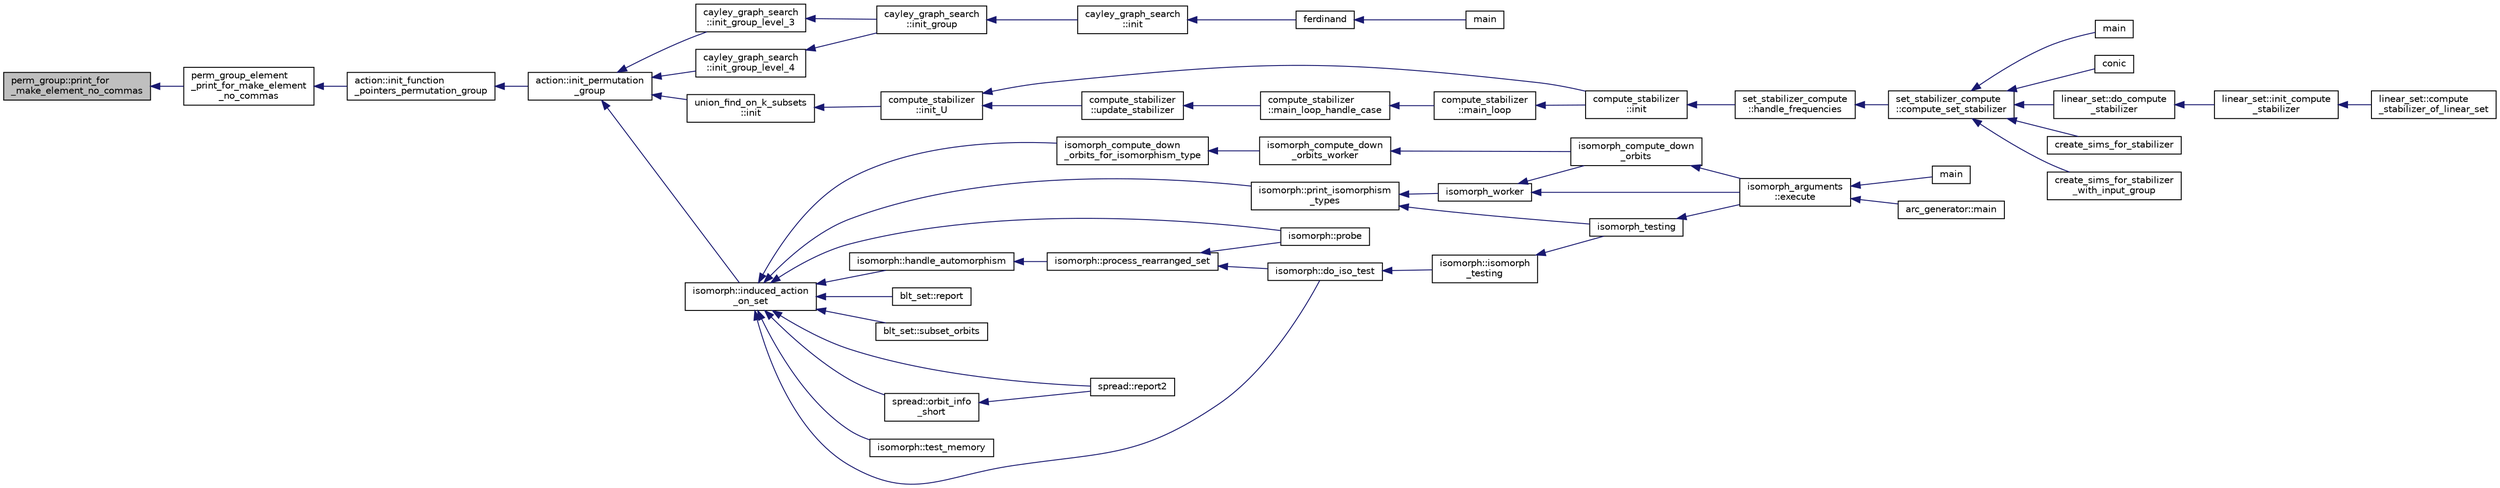 digraph "perm_group::print_for_make_element_no_commas"
{
  edge [fontname="Helvetica",fontsize="10",labelfontname="Helvetica",labelfontsize="10"];
  node [fontname="Helvetica",fontsize="10",shape=record];
  rankdir="LR";
  Node838 [label="perm_group::print_for\l_make_element_no_commas",height=0.2,width=0.4,color="black", fillcolor="grey75", style="filled", fontcolor="black"];
  Node838 -> Node839 [dir="back",color="midnightblue",fontsize="10",style="solid",fontname="Helvetica"];
  Node839 [label="perm_group_element\l_print_for_make_element\l_no_commas",height=0.2,width=0.4,color="black", fillcolor="white", style="filled",URL="$df/d36/interface__perm__group_8_c.html#a2b19744c627f6e6c2e027a3ae164ad95"];
  Node839 -> Node840 [dir="back",color="midnightblue",fontsize="10",style="solid",fontname="Helvetica"];
  Node840 [label="action::init_function\l_pointers_permutation_group",height=0.2,width=0.4,color="black", fillcolor="white", style="filled",URL="$d2/d86/classaction.html#a8e6cd4aa446047edbebe7e0702dc1f17"];
  Node840 -> Node841 [dir="back",color="midnightblue",fontsize="10",style="solid",fontname="Helvetica"];
  Node841 [label="action::init_permutation\l_group",height=0.2,width=0.4,color="black", fillcolor="white", style="filled",URL="$d2/d86/classaction.html#a339bbfc596572ec88071c5f5e0ce3f41"];
  Node841 -> Node842 [dir="back",color="midnightblue",fontsize="10",style="solid",fontname="Helvetica"];
  Node842 [label="cayley_graph_search\l::init_group_level_3",height=0.2,width=0.4,color="black", fillcolor="white", style="filled",URL="$de/dae/classcayley__graph__search.html#a7c936e674e8ea64597fa37ae5aa71c71"];
  Node842 -> Node843 [dir="back",color="midnightblue",fontsize="10",style="solid",fontname="Helvetica"];
  Node843 [label="cayley_graph_search\l::init_group",height=0.2,width=0.4,color="black", fillcolor="white", style="filled",URL="$de/dae/classcayley__graph__search.html#adbce2e517a8ed979f53e8aeb043cf4ca"];
  Node843 -> Node844 [dir="back",color="midnightblue",fontsize="10",style="solid",fontname="Helvetica"];
  Node844 [label="cayley_graph_search\l::init",height=0.2,width=0.4,color="black", fillcolor="white", style="filled",URL="$de/dae/classcayley__graph__search.html#add9c6434abeaebac4a07bc03cb21672d"];
  Node844 -> Node845 [dir="back",color="midnightblue",fontsize="10",style="solid",fontname="Helvetica"];
  Node845 [label="ferdinand",height=0.2,width=0.4,color="black", fillcolor="white", style="filled",URL="$da/df3/ferdinand_8_c.html#a322b57727d23cf5a0932f11c30ea18d9"];
  Node845 -> Node846 [dir="back",color="midnightblue",fontsize="10",style="solid",fontname="Helvetica"];
  Node846 [label="main",height=0.2,width=0.4,color="black", fillcolor="white", style="filled",URL="$da/df3/ferdinand_8_c.html#a3c04138a5bfe5d72780bb7e82a18e627"];
  Node841 -> Node847 [dir="back",color="midnightblue",fontsize="10",style="solid",fontname="Helvetica"];
  Node847 [label="cayley_graph_search\l::init_group_level_4",height=0.2,width=0.4,color="black", fillcolor="white", style="filled",URL="$de/dae/classcayley__graph__search.html#a6593f90cd91bea8c23fe71acca05655e"];
  Node847 -> Node843 [dir="back",color="midnightblue",fontsize="10",style="solid",fontname="Helvetica"];
  Node841 -> Node848 [dir="back",color="midnightblue",fontsize="10",style="solid",fontname="Helvetica"];
  Node848 [label="union_find_on_k_subsets\l::init",height=0.2,width=0.4,color="black", fillcolor="white", style="filled",URL="$d3/d1b/classunion__find__on__k__subsets.html#aad0de310a8e8df1ff78ee2eaf3ec1e54"];
  Node848 -> Node849 [dir="back",color="midnightblue",fontsize="10",style="solid",fontname="Helvetica"];
  Node849 [label="compute_stabilizer\l::init_U",height=0.2,width=0.4,color="black", fillcolor="white", style="filled",URL="$d8/d30/classcompute__stabilizer.html#a00de428b9934e9a55157eff6c43d64d0"];
  Node849 -> Node850 [dir="back",color="midnightblue",fontsize="10",style="solid",fontname="Helvetica"];
  Node850 [label="compute_stabilizer\l::init",height=0.2,width=0.4,color="black", fillcolor="white", style="filled",URL="$d8/d30/classcompute__stabilizer.html#a36a1729430f317a65559220a8206a7d7"];
  Node850 -> Node851 [dir="back",color="midnightblue",fontsize="10",style="solid",fontname="Helvetica"];
  Node851 [label="set_stabilizer_compute\l::handle_frequencies",height=0.2,width=0.4,color="black", fillcolor="white", style="filled",URL="$d8/dc6/classset__stabilizer__compute.html#a247c31bc3f19f22dadbfd7607cbaaa78"];
  Node851 -> Node852 [dir="back",color="midnightblue",fontsize="10",style="solid",fontname="Helvetica"];
  Node852 [label="set_stabilizer_compute\l::compute_set_stabilizer",height=0.2,width=0.4,color="black", fillcolor="white", style="filled",URL="$d8/dc6/classset__stabilizer__compute.html#ad4f92074322e98c7cd0ed5d4f8486b76"];
  Node852 -> Node853 [dir="back",color="midnightblue",fontsize="10",style="solid",fontname="Helvetica"];
  Node853 [label="main",height=0.2,width=0.4,color="black", fillcolor="white", style="filled",URL="$db/d67/test__hyperoval_8_c.html#a3c04138a5bfe5d72780bb7e82a18e627"];
  Node852 -> Node854 [dir="back",color="midnightblue",fontsize="10",style="solid",fontname="Helvetica"];
  Node854 [label="conic",height=0.2,width=0.4,color="black", fillcolor="white", style="filled",URL="$d4/de8/conic_8_c.html#a96def9474b981a9d5831a9b48d85d652"];
  Node852 -> Node855 [dir="back",color="midnightblue",fontsize="10",style="solid",fontname="Helvetica"];
  Node855 [label="linear_set::do_compute\l_stabilizer",height=0.2,width=0.4,color="black", fillcolor="white", style="filled",URL="$dd/d86/classlinear__set.html#ae8f58ded28fb5370f4459cca42b7463b"];
  Node855 -> Node856 [dir="back",color="midnightblue",fontsize="10",style="solid",fontname="Helvetica"];
  Node856 [label="linear_set::init_compute\l_stabilizer",height=0.2,width=0.4,color="black", fillcolor="white", style="filled",URL="$dd/d86/classlinear__set.html#a0cc3eaec1896fdc977b62e94623b055b"];
  Node856 -> Node857 [dir="back",color="midnightblue",fontsize="10",style="solid",fontname="Helvetica"];
  Node857 [label="linear_set::compute\l_stabilizer_of_linear_set",height=0.2,width=0.4,color="black", fillcolor="white", style="filled",URL="$dd/d86/classlinear__set.html#a098a133edfbaae0fd347a69c50bdbee2"];
  Node852 -> Node858 [dir="back",color="midnightblue",fontsize="10",style="solid",fontname="Helvetica"];
  Node858 [label="create_sims_for_stabilizer",height=0.2,width=0.4,color="black", fillcolor="white", style="filled",URL="$d0/d76/tl__algebra__and__number__theory_8h.html#af2c67d225072549409be710ac3cd30f8"];
  Node852 -> Node859 [dir="back",color="midnightblue",fontsize="10",style="solid",fontname="Helvetica"];
  Node859 [label="create_sims_for_stabilizer\l_with_input_group",height=0.2,width=0.4,color="black", fillcolor="white", style="filled",URL="$d0/d76/tl__algebra__and__number__theory_8h.html#af5482567a8d6ba5c2fe593bf6f7f9a0f"];
  Node849 -> Node860 [dir="back",color="midnightblue",fontsize="10",style="solid",fontname="Helvetica"];
  Node860 [label="compute_stabilizer\l::update_stabilizer",height=0.2,width=0.4,color="black", fillcolor="white", style="filled",URL="$d8/d30/classcompute__stabilizer.html#a9d7978a6326dc7f0935f557f0828ed8e"];
  Node860 -> Node861 [dir="back",color="midnightblue",fontsize="10",style="solid",fontname="Helvetica"];
  Node861 [label="compute_stabilizer\l::main_loop_handle_case",height=0.2,width=0.4,color="black", fillcolor="white", style="filled",URL="$d8/d30/classcompute__stabilizer.html#a040fb5c6ad50133c5a16a35ed5b2ecc4"];
  Node861 -> Node862 [dir="back",color="midnightblue",fontsize="10",style="solid",fontname="Helvetica"];
  Node862 [label="compute_stabilizer\l::main_loop",height=0.2,width=0.4,color="black", fillcolor="white", style="filled",URL="$d8/d30/classcompute__stabilizer.html#ae8615a28e0494704450689b6ea0b7ca2"];
  Node862 -> Node850 [dir="back",color="midnightblue",fontsize="10",style="solid",fontname="Helvetica"];
  Node841 -> Node863 [dir="back",color="midnightblue",fontsize="10",style="solid",fontname="Helvetica"];
  Node863 [label="isomorph::induced_action\l_on_set",height=0.2,width=0.4,color="black", fillcolor="white", style="filled",URL="$d3/d5f/classisomorph.html#a66a62f79a0f877b889ec5bd0c79392f1"];
  Node863 -> Node864 [dir="back",color="midnightblue",fontsize="10",style="solid",fontname="Helvetica"];
  Node864 [label="blt_set::report",height=0.2,width=0.4,color="black", fillcolor="white", style="filled",URL="$d1/d3d/classblt__set.html#a6b19f88bd2b92ebfba7e7c362eb9065c"];
  Node863 -> Node865 [dir="back",color="midnightblue",fontsize="10",style="solid",fontname="Helvetica"];
  Node865 [label="blt_set::subset_orbits",height=0.2,width=0.4,color="black", fillcolor="white", style="filled",URL="$d1/d3d/classblt__set.html#af8f79fc4346244acfa0e2c2d23c36993"];
  Node863 -> Node866 [dir="back",color="midnightblue",fontsize="10",style="solid",fontname="Helvetica"];
  Node866 [label="spread::report2",height=0.2,width=0.4,color="black", fillcolor="white", style="filled",URL="$da/dc1/classspread.html#a543a79e4e7306af291584f53dacbfdd8"];
  Node863 -> Node867 [dir="back",color="midnightblue",fontsize="10",style="solid",fontname="Helvetica"];
  Node867 [label="spread::orbit_info\l_short",height=0.2,width=0.4,color="black", fillcolor="white", style="filled",URL="$da/dc1/classspread.html#a24795f879a815d7e4480a72395711aef"];
  Node867 -> Node866 [dir="back",color="midnightblue",fontsize="10",style="solid",fontname="Helvetica"];
  Node863 -> Node868 [dir="back",color="midnightblue",fontsize="10",style="solid",fontname="Helvetica"];
  Node868 [label="isomorph::test_memory",height=0.2,width=0.4,color="black", fillcolor="white", style="filled",URL="$d3/d5f/classisomorph.html#a27877043c77db8e85e8fa7d5c43845b0"];
  Node863 -> Node869 [dir="back",color="midnightblue",fontsize="10",style="solid",fontname="Helvetica"];
  Node869 [label="isomorph::print_isomorphism\l_types",height=0.2,width=0.4,color="black", fillcolor="white", style="filled",URL="$d3/d5f/classisomorph.html#abbcd12f6434585951a5532d0b2467a00"];
  Node869 -> Node870 [dir="back",color="midnightblue",fontsize="10",style="solid",fontname="Helvetica"];
  Node870 [label="isomorph_testing",height=0.2,width=0.4,color="black", fillcolor="white", style="filled",URL="$d4/d7e/isomorph__global_8_c.html#a5a73cbe9f89c4727f086482ee2d238f9"];
  Node870 -> Node871 [dir="back",color="midnightblue",fontsize="10",style="solid",fontname="Helvetica"];
  Node871 [label="isomorph_arguments\l::execute",height=0.2,width=0.4,color="black", fillcolor="white", style="filled",URL="$d5/de4/classisomorph__arguments.html#aa85e472d14906abdd5672dc66027583e"];
  Node871 -> Node872 [dir="back",color="midnightblue",fontsize="10",style="solid",fontname="Helvetica"];
  Node872 [label="main",height=0.2,width=0.4,color="black", fillcolor="white", style="filled",URL="$d1/d5e/blt__main_8_c.html#a217dbf8b442f20279ea00b898af96f52"];
  Node871 -> Node873 [dir="back",color="midnightblue",fontsize="10",style="solid",fontname="Helvetica"];
  Node873 [label="arc_generator::main",height=0.2,width=0.4,color="black", fillcolor="white", style="filled",URL="$d4/d21/classarc__generator.html#ad80140b51b165dad1fe6ab232be7829a"];
  Node869 -> Node874 [dir="back",color="midnightblue",fontsize="10",style="solid",fontname="Helvetica"];
  Node874 [label="isomorph_worker",height=0.2,width=0.4,color="black", fillcolor="white", style="filled",URL="$d4/d7e/isomorph__global_8_c.html#ace3bb6ec719b02a35534309d4d3fe99a"];
  Node874 -> Node871 [dir="back",color="midnightblue",fontsize="10",style="solid",fontname="Helvetica"];
  Node874 -> Node875 [dir="back",color="midnightblue",fontsize="10",style="solid",fontname="Helvetica"];
  Node875 [label="isomorph_compute_down\l_orbits",height=0.2,width=0.4,color="black", fillcolor="white", style="filled",URL="$d4/d7e/isomorph__global_8_c.html#a3613cea19158edd30958c4edecd97d53"];
  Node875 -> Node871 [dir="back",color="midnightblue",fontsize="10",style="solid",fontname="Helvetica"];
  Node863 -> Node876 [dir="back",color="midnightblue",fontsize="10",style="solid",fontname="Helvetica"];
  Node876 [label="isomorph_compute_down\l_orbits_for_isomorphism_type",height=0.2,width=0.4,color="black", fillcolor="white", style="filled",URL="$d4/d7e/isomorph__global_8_c.html#a13519b3a5d3b5ceb26b4bec6736b0086"];
  Node876 -> Node877 [dir="back",color="midnightblue",fontsize="10",style="solid",fontname="Helvetica"];
  Node877 [label="isomorph_compute_down\l_orbits_worker",height=0.2,width=0.4,color="black", fillcolor="white", style="filled",URL="$d4/d7e/isomorph__global_8_c.html#a4edf4a833ce5638a3d58cfae1c702b37"];
  Node877 -> Node875 [dir="back",color="midnightblue",fontsize="10",style="solid",fontname="Helvetica"];
  Node863 -> Node878 [dir="back",color="midnightblue",fontsize="10",style="solid",fontname="Helvetica"];
  Node878 [label="isomorph::probe",height=0.2,width=0.4,color="black", fillcolor="white", style="filled",URL="$d3/d5f/classisomorph.html#a9cb6fed7b6ac639d886b117a1f454441"];
  Node863 -> Node879 [dir="back",color="midnightblue",fontsize="10",style="solid",fontname="Helvetica"];
  Node879 [label="isomorph::do_iso_test",height=0.2,width=0.4,color="black", fillcolor="white", style="filled",URL="$d3/d5f/classisomorph.html#a51fc3bf5cc3a99282a489b2df37ee24e"];
  Node879 -> Node880 [dir="back",color="midnightblue",fontsize="10",style="solid",fontname="Helvetica"];
  Node880 [label="isomorph::isomorph\l_testing",height=0.2,width=0.4,color="black", fillcolor="white", style="filled",URL="$d3/d5f/classisomorph.html#ad7945ec94ba0ba16953482edfaa4da6e"];
  Node880 -> Node870 [dir="back",color="midnightblue",fontsize="10",style="solid",fontname="Helvetica"];
  Node863 -> Node881 [dir="back",color="midnightblue",fontsize="10",style="solid",fontname="Helvetica"];
  Node881 [label="isomorph::handle_automorphism",height=0.2,width=0.4,color="black", fillcolor="white", style="filled",URL="$d3/d5f/classisomorph.html#a95e0ae39f992234f7cbeb6f1d57d82df"];
  Node881 -> Node882 [dir="back",color="midnightblue",fontsize="10",style="solid",fontname="Helvetica"];
  Node882 [label="isomorph::process_rearranged_set",height=0.2,width=0.4,color="black", fillcolor="white", style="filled",URL="$d3/d5f/classisomorph.html#a7767fd5f1da6dfd7f93810be99ba4ab6"];
  Node882 -> Node878 [dir="back",color="midnightblue",fontsize="10",style="solid",fontname="Helvetica"];
  Node882 -> Node879 [dir="back",color="midnightblue",fontsize="10",style="solid",fontname="Helvetica"];
}

